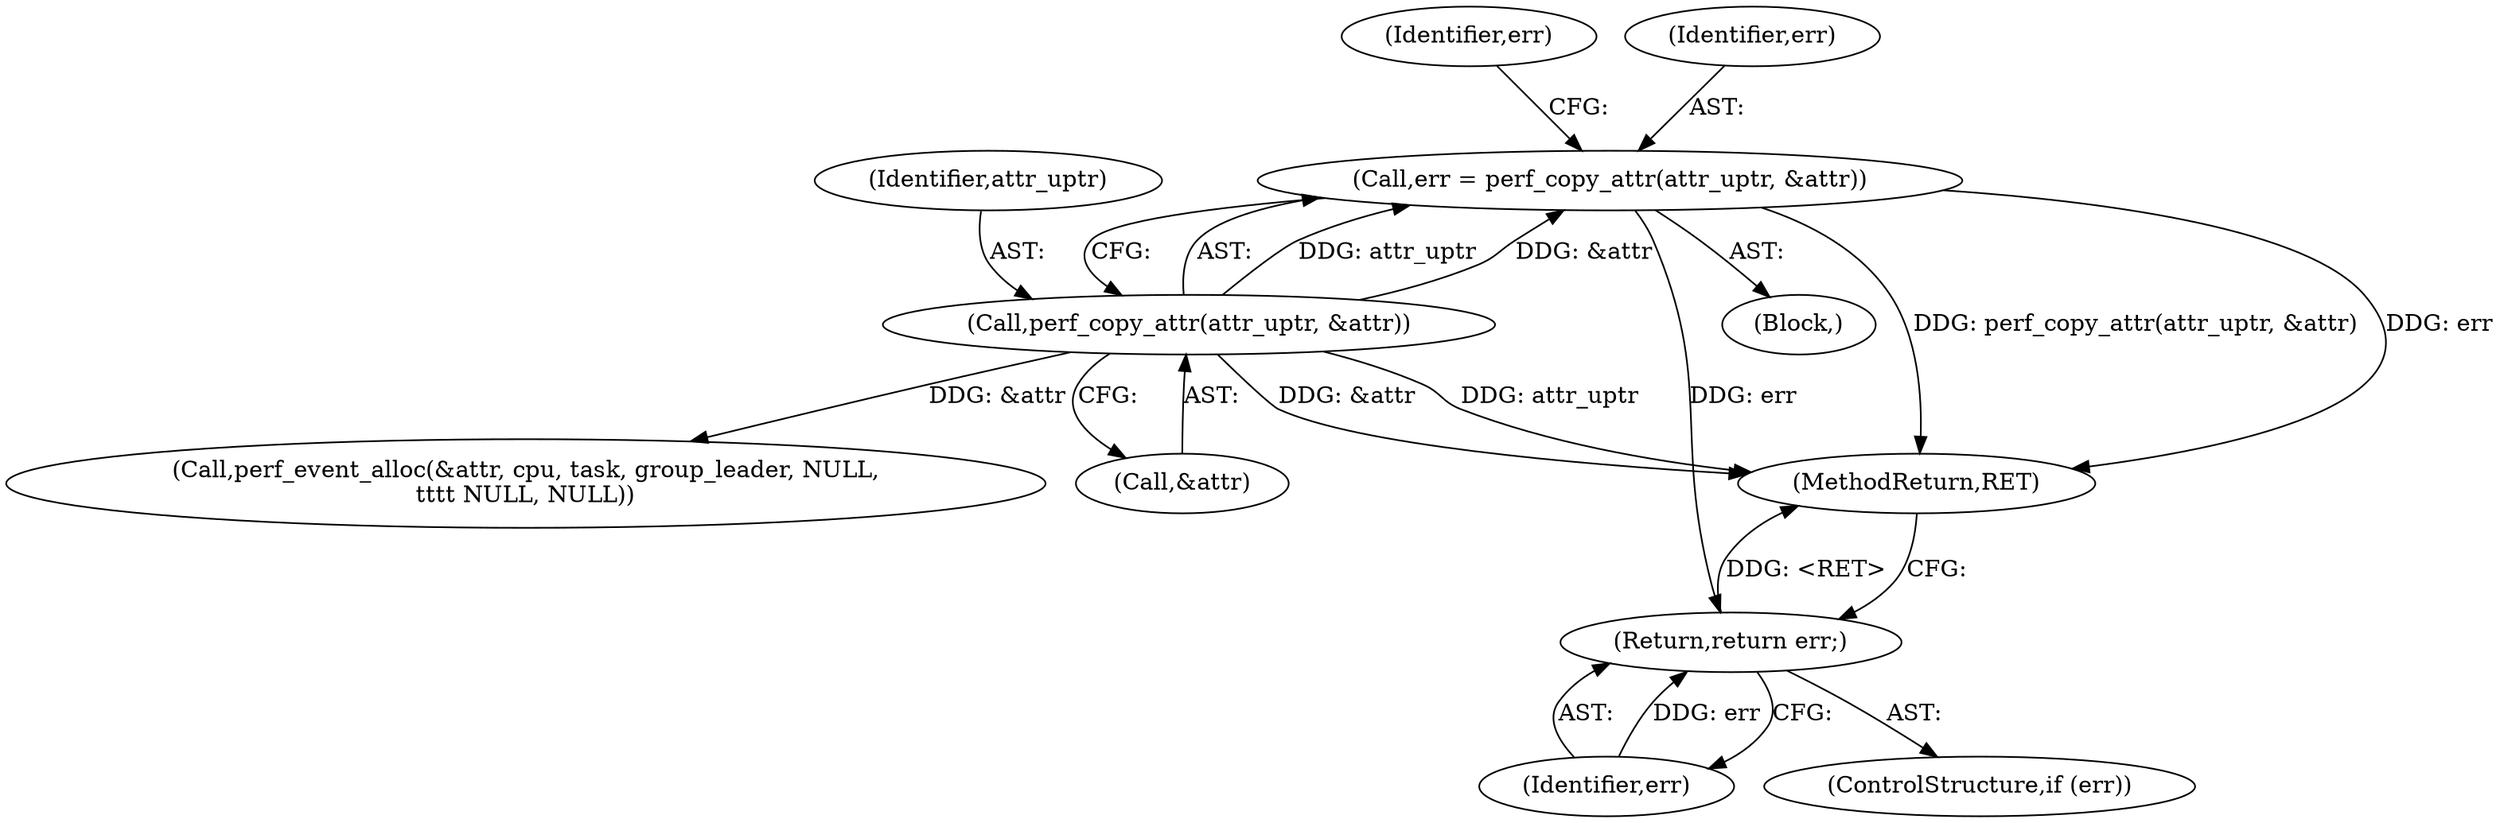digraph "0_linux_f63a8daa5812afef4f06c962351687e1ff9ccb2b@API" {
"1000169" [label="(Call,err = perf_copy_attr(attr_uptr, &attr))"];
"1000171" [label="(Call,perf_copy_attr(attr_uptr, &attr))"];
"1000177" [label="(Return,return err;)"];
"1000169" [label="(Call,err = perf_copy_attr(attr_uptr, &attr))"];
"1000176" [label="(Identifier,err)"];
"1000178" [label="(Identifier,err)"];
"1000170" [label="(Identifier,err)"];
"1000127" [label="(Block,)"];
"1000173" [label="(Call,&attr)"];
"1000171" [label="(Call,perf_copy_attr(attr_uptr, &attr))"];
"1000668" [label="(MethodReturn,RET)"];
"1000172" [label="(Identifier,attr_uptr)"];
"1000175" [label="(ControlStructure,if (err))"];
"1000330" [label="(Call,perf_event_alloc(&attr, cpu, task, group_leader, NULL,\n\t\t\t\t NULL, NULL))"];
"1000177" [label="(Return,return err;)"];
"1000169" -> "1000127"  [label="AST: "];
"1000169" -> "1000171"  [label="CFG: "];
"1000170" -> "1000169"  [label="AST: "];
"1000171" -> "1000169"  [label="AST: "];
"1000176" -> "1000169"  [label="CFG: "];
"1000169" -> "1000668"  [label="DDG: perf_copy_attr(attr_uptr, &attr)"];
"1000169" -> "1000668"  [label="DDG: err"];
"1000171" -> "1000169"  [label="DDG: attr_uptr"];
"1000171" -> "1000169"  [label="DDG: &attr"];
"1000169" -> "1000177"  [label="DDG: err"];
"1000171" -> "1000173"  [label="CFG: "];
"1000172" -> "1000171"  [label="AST: "];
"1000173" -> "1000171"  [label="AST: "];
"1000171" -> "1000668"  [label="DDG: attr_uptr"];
"1000171" -> "1000668"  [label="DDG: &attr"];
"1000171" -> "1000330"  [label="DDG: &attr"];
"1000177" -> "1000175"  [label="AST: "];
"1000177" -> "1000178"  [label="CFG: "];
"1000178" -> "1000177"  [label="AST: "];
"1000668" -> "1000177"  [label="CFG: "];
"1000177" -> "1000668"  [label="DDG: <RET>"];
"1000178" -> "1000177"  [label="DDG: err"];
}
